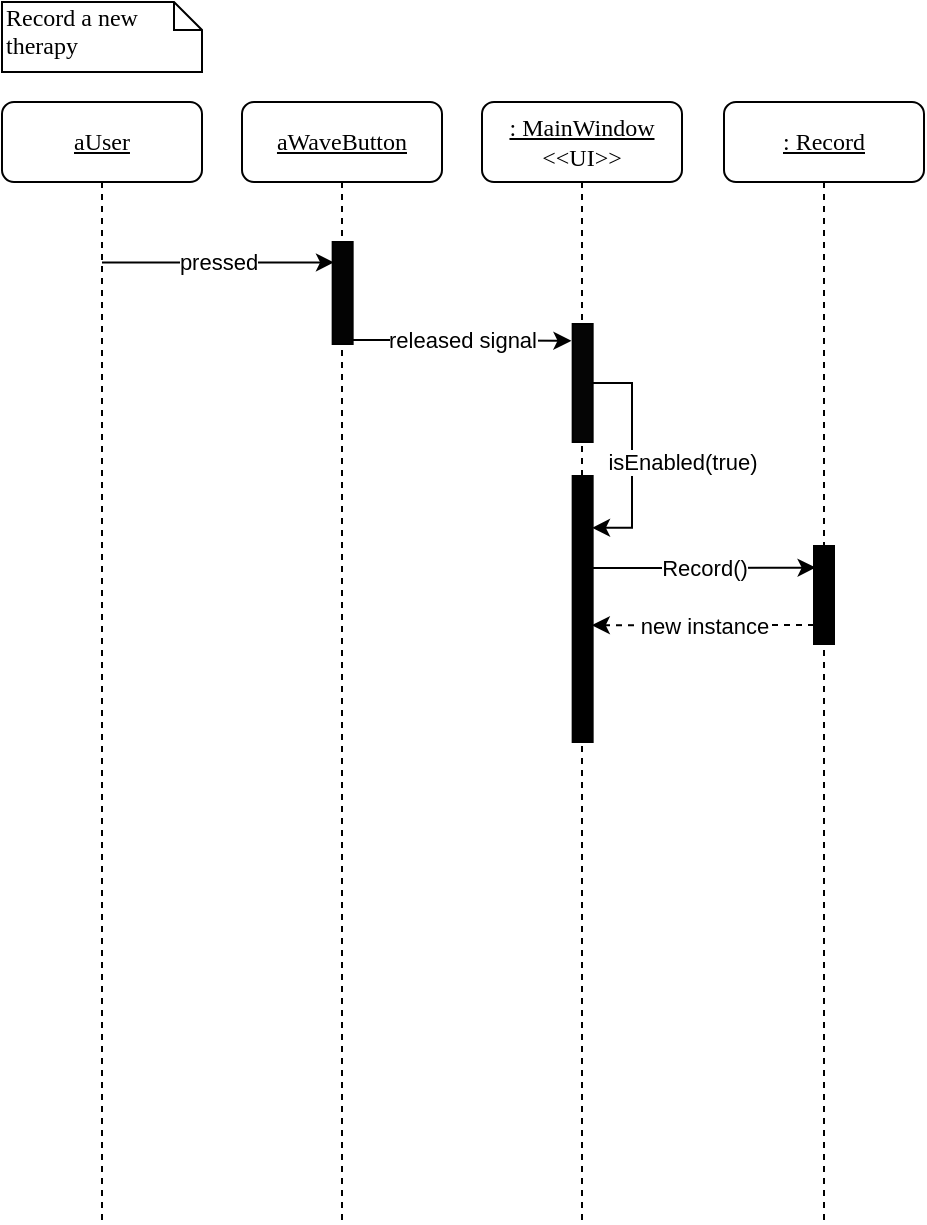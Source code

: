 <mxfile version="15.8.7" type="device"><diagram id="IeEBSJETql7mGD_s-BbL" name="Page-1"><mxGraphModel dx="1422" dy="695" grid="1" gridSize="10" guides="1" tooltips="1" connect="1" arrows="1" fold="1" page="1" pageScale="1" pageWidth="850" pageHeight="1100" math="0" shadow="0"><root><mxCell id="0"/><mxCell id="1" parent="0"/><mxCell id="PJhoSUSlwYgdVoY_ZM2E-1" value="&lt;u&gt;: MainWindow&lt;/u&gt;&lt;br&gt;&amp;lt;&amp;lt;UI&amp;gt;&amp;gt;" style="shape=umlLifeline;perimeter=lifelinePerimeter;whiteSpace=wrap;html=1;container=1;collapsible=0;recursiveResize=0;outlineConnect=0;rounded=1;shadow=0;comic=0;labelBackgroundColor=none;strokeWidth=1;fontFamily=Verdana;fontSize=12;align=center;" parent="1" vertex="1"><mxGeometry x="280" y="80" width="100" height="560" as="geometry"/></mxCell><mxCell id="PJhoSUSlwYgdVoY_ZM2E-5" value="&lt;u&gt;aUser&lt;/u&gt;" style="shape=umlLifeline;perimeter=lifelinePerimeter;whiteSpace=wrap;html=1;container=1;collapsible=0;recursiveResize=0;outlineConnect=0;rounded=1;shadow=0;comic=0;labelBackgroundColor=none;strokeWidth=1;fontFamily=Verdana;fontSize=12;align=center;" parent="1" vertex="1"><mxGeometry x="40" y="80" width="100" height="560" as="geometry"/></mxCell><mxCell id="PJhoSUSlwYgdVoY_ZM2E-6" value="Record a new therapy" style="shape=note;whiteSpace=wrap;html=1;size=14;verticalAlign=top;align=left;spacingTop=-6;rounded=0;shadow=0;comic=0;labelBackgroundColor=none;strokeWidth=1;fontFamily=Verdana;fontSize=12;fillColor=default;strokeColor=default;fontColor=default;" parent="1" vertex="1"><mxGeometry x="40" y="30" width="100" height="35" as="geometry"/></mxCell><mxCell id="PJhoSUSlwYgdVoY_ZM2E-7" value="&lt;u&gt;aWaveButton&lt;/u&gt;" style="shape=umlLifeline;perimeter=lifelinePerimeter;whiteSpace=wrap;html=1;container=1;collapsible=0;recursiveResize=0;outlineConnect=0;rounded=1;shadow=0;comic=0;labelBackgroundColor=none;strokeWidth=1;fontFamily=Verdana;fontSize=12;align=center;" parent="1" vertex="1"><mxGeometry x="160" y="80" width="100" height="560" as="geometry"/></mxCell><mxCell id="PJhoSUSlwYgdVoY_ZM2E-21" value="isEnabled(true)" style="edgeStyle=orthogonalEdgeStyle;rounded=0;orthogonalLoop=1;jettySize=auto;html=1;entryX=0.967;entryY=0.195;entryDx=0;entryDy=0;entryPerimeter=0;" parent="PJhoSUSlwYgdVoY_ZM2E-7" edge="1"><mxGeometry x="0.056" y="25" relative="1" as="geometry"><mxPoint x="175.33" y="140.486" as="sourcePoint"/><mxPoint x="175" y="212.935" as="targetPoint"/><Array as="points"><mxPoint x="195" y="140"/><mxPoint x="195" y="213"/></Array><mxPoint as="offset"/></mxGeometry></mxCell><mxCell id="PJhoSUSlwYgdVoY_ZM2E-8" value="" style="html=1;points=[];perimeter=orthogonalPerimeter;rounded=0;shadow=0;comic=0;labelBackgroundColor=none;strokeWidth=1;fontFamily=Verdana;fontSize=12;align=center;fillColor=#050505;" parent="PJhoSUSlwYgdVoY_ZM2E-7" vertex="1"><mxGeometry x="165.33" y="111" width="10" height="59" as="geometry"/></mxCell><mxCell id="PJhoSUSlwYgdVoY_ZM2E-9" value="" style="html=1;points=[];perimeter=orthogonalPerimeter;rounded=0;shadow=0;comic=0;labelBackgroundColor=none;strokeWidth=1;fontFamily=Verdana;fontSize=12;align=center;strokeColor=#000000;fillColor=#030303;" parent="PJhoSUSlwYgdVoY_ZM2E-7" vertex="1"><mxGeometry x="45.33" y="70" width="10" height="51" as="geometry"/></mxCell><mxCell id="PJhoSUSlwYgdVoY_ZM2E-10" value="released signal" style="edgeStyle=orthogonalEdgeStyle;rounded=0;orthogonalLoop=1;jettySize=auto;html=1;entryX=-0.06;entryY=0.067;entryDx=0;entryDy=0;entryPerimeter=0;" parent="PJhoSUSlwYgdVoY_ZM2E-7" edge="1"><mxGeometry relative="1" as="geometry"><mxPoint x="55.33" y="119" as="sourcePoint"/><mxPoint x="164.73" y="119.417" as="targetPoint"/><Array as="points"><mxPoint x="80.33" y="119"/><mxPoint x="80.33" y="119"/></Array></mxGeometry></mxCell><mxCell id="PJhoSUSlwYgdVoY_ZM2E-20" value="" style="html=1;points=[];perimeter=orthogonalPerimeter;rounded=0;shadow=0;comic=0;labelBackgroundColor=none;strokeWidth=1;fontFamily=Verdana;fontSize=12;align=center;fillColor=#000000;" parent="PJhoSUSlwYgdVoY_ZM2E-7" vertex="1"><mxGeometry x="165.33" y="187" width="10" height="133" as="geometry"/></mxCell><mxCell id="PJhoSUSlwYgdVoY_ZM2E-11" value="pressed" style="endArrow=classic;html=1;rounded=0;entryX=0.067;entryY=0.2;entryDx=0;entryDy=0;entryPerimeter=0;" parent="1" source="PJhoSUSlwYgdVoY_ZM2E-5" target="PJhoSUSlwYgdVoY_ZM2E-9" edge="1"><mxGeometry width="50" height="50" relative="1" as="geometry"><mxPoint x="110" y="210" as="sourcePoint"/><mxPoint x="160" y="160" as="targetPoint"/></mxGeometry></mxCell><mxCell id="PJhoSUSlwYgdVoY_ZM2E-15" value="&lt;u&gt;: Record&lt;/u&gt;" style="shape=umlLifeline;perimeter=lifelinePerimeter;whiteSpace=wrap;html=1;container=1;collapsible=0;recursiveResize=0;outlineConnect=0;rounded=1;shadow=0;comic=0;labelBackgroundColor=none;strokeWidth=1;fontFamily=Verdana;fontSize=12;align=center;" parent="1" vertex="1"><mxGeometry x="401" y="80" width="100" height="560" as="geometry"/></mxCell><mxCell id="PJhoSUSlwYgdVoY_ZM2E-16" value="" style="html=1;points=[];perimeter=orthogonalPerimeter;rounded=0;shadow=0;comic=0;labelBackgroundColor=none;strokeWidth=1;fontFamily=Verdana;fontSize=12;align=center;fillColor=#000000;" parent="PJhoSUSlwYgdVoY_ZM2E-15" vertex="1"><mxGeometry x="45" y="222" width="10" height="49" as="geometry"/></mxCell><mxCell id="PJhoSUSlwYgdVoY_ZM2E-18" value="Record()" style="edgeStyle=orthogonalEdgeStyle;rounded=0;orthogonalLoop=1;jettySize=auto;html=1;entryX=0.08;entryY=0.27;entryDx=0;entryDy=0;entryPerimeter=0;" parent="1" edge="1"><mxGeometry relative="1" as="geometry"><mxPoint x="335.33" y="313" as="sourcePoint"/><mxPoint x="446.8" y="312.8" as="targetPoint"/><Array as="points"><mxPoint x="380" y="313"/><mxPoint x="380" y="313"/></Array></mxGeometry></mxCell><mxCell id="PJhoSUSlwYgdVoY_ZM2E-19" value="new instance" style="edgeStyle=orthogonalEdgeStyle;rounded=0;orthogonalLoop=1;jettySize=auto;html=1;entryX=0.956;entryY=0.249;entryDx=0;entryDy=0;entryPerimeter=0;dashed=1;" parent="1" edge="1"><mxGeometry relative="1" as="geometry"><mxPoint x="446" y="341.5" as="sourcePoint"/><mxPoint x="334.89" y="341.611" as="targetPoint"/><Array as="points"><mxPoint x="390" y="342"/><mxPoint x="335" y="342"/></Array></mxGeometry></mxCell></root></mxGraphModel></diagram></mxfile>